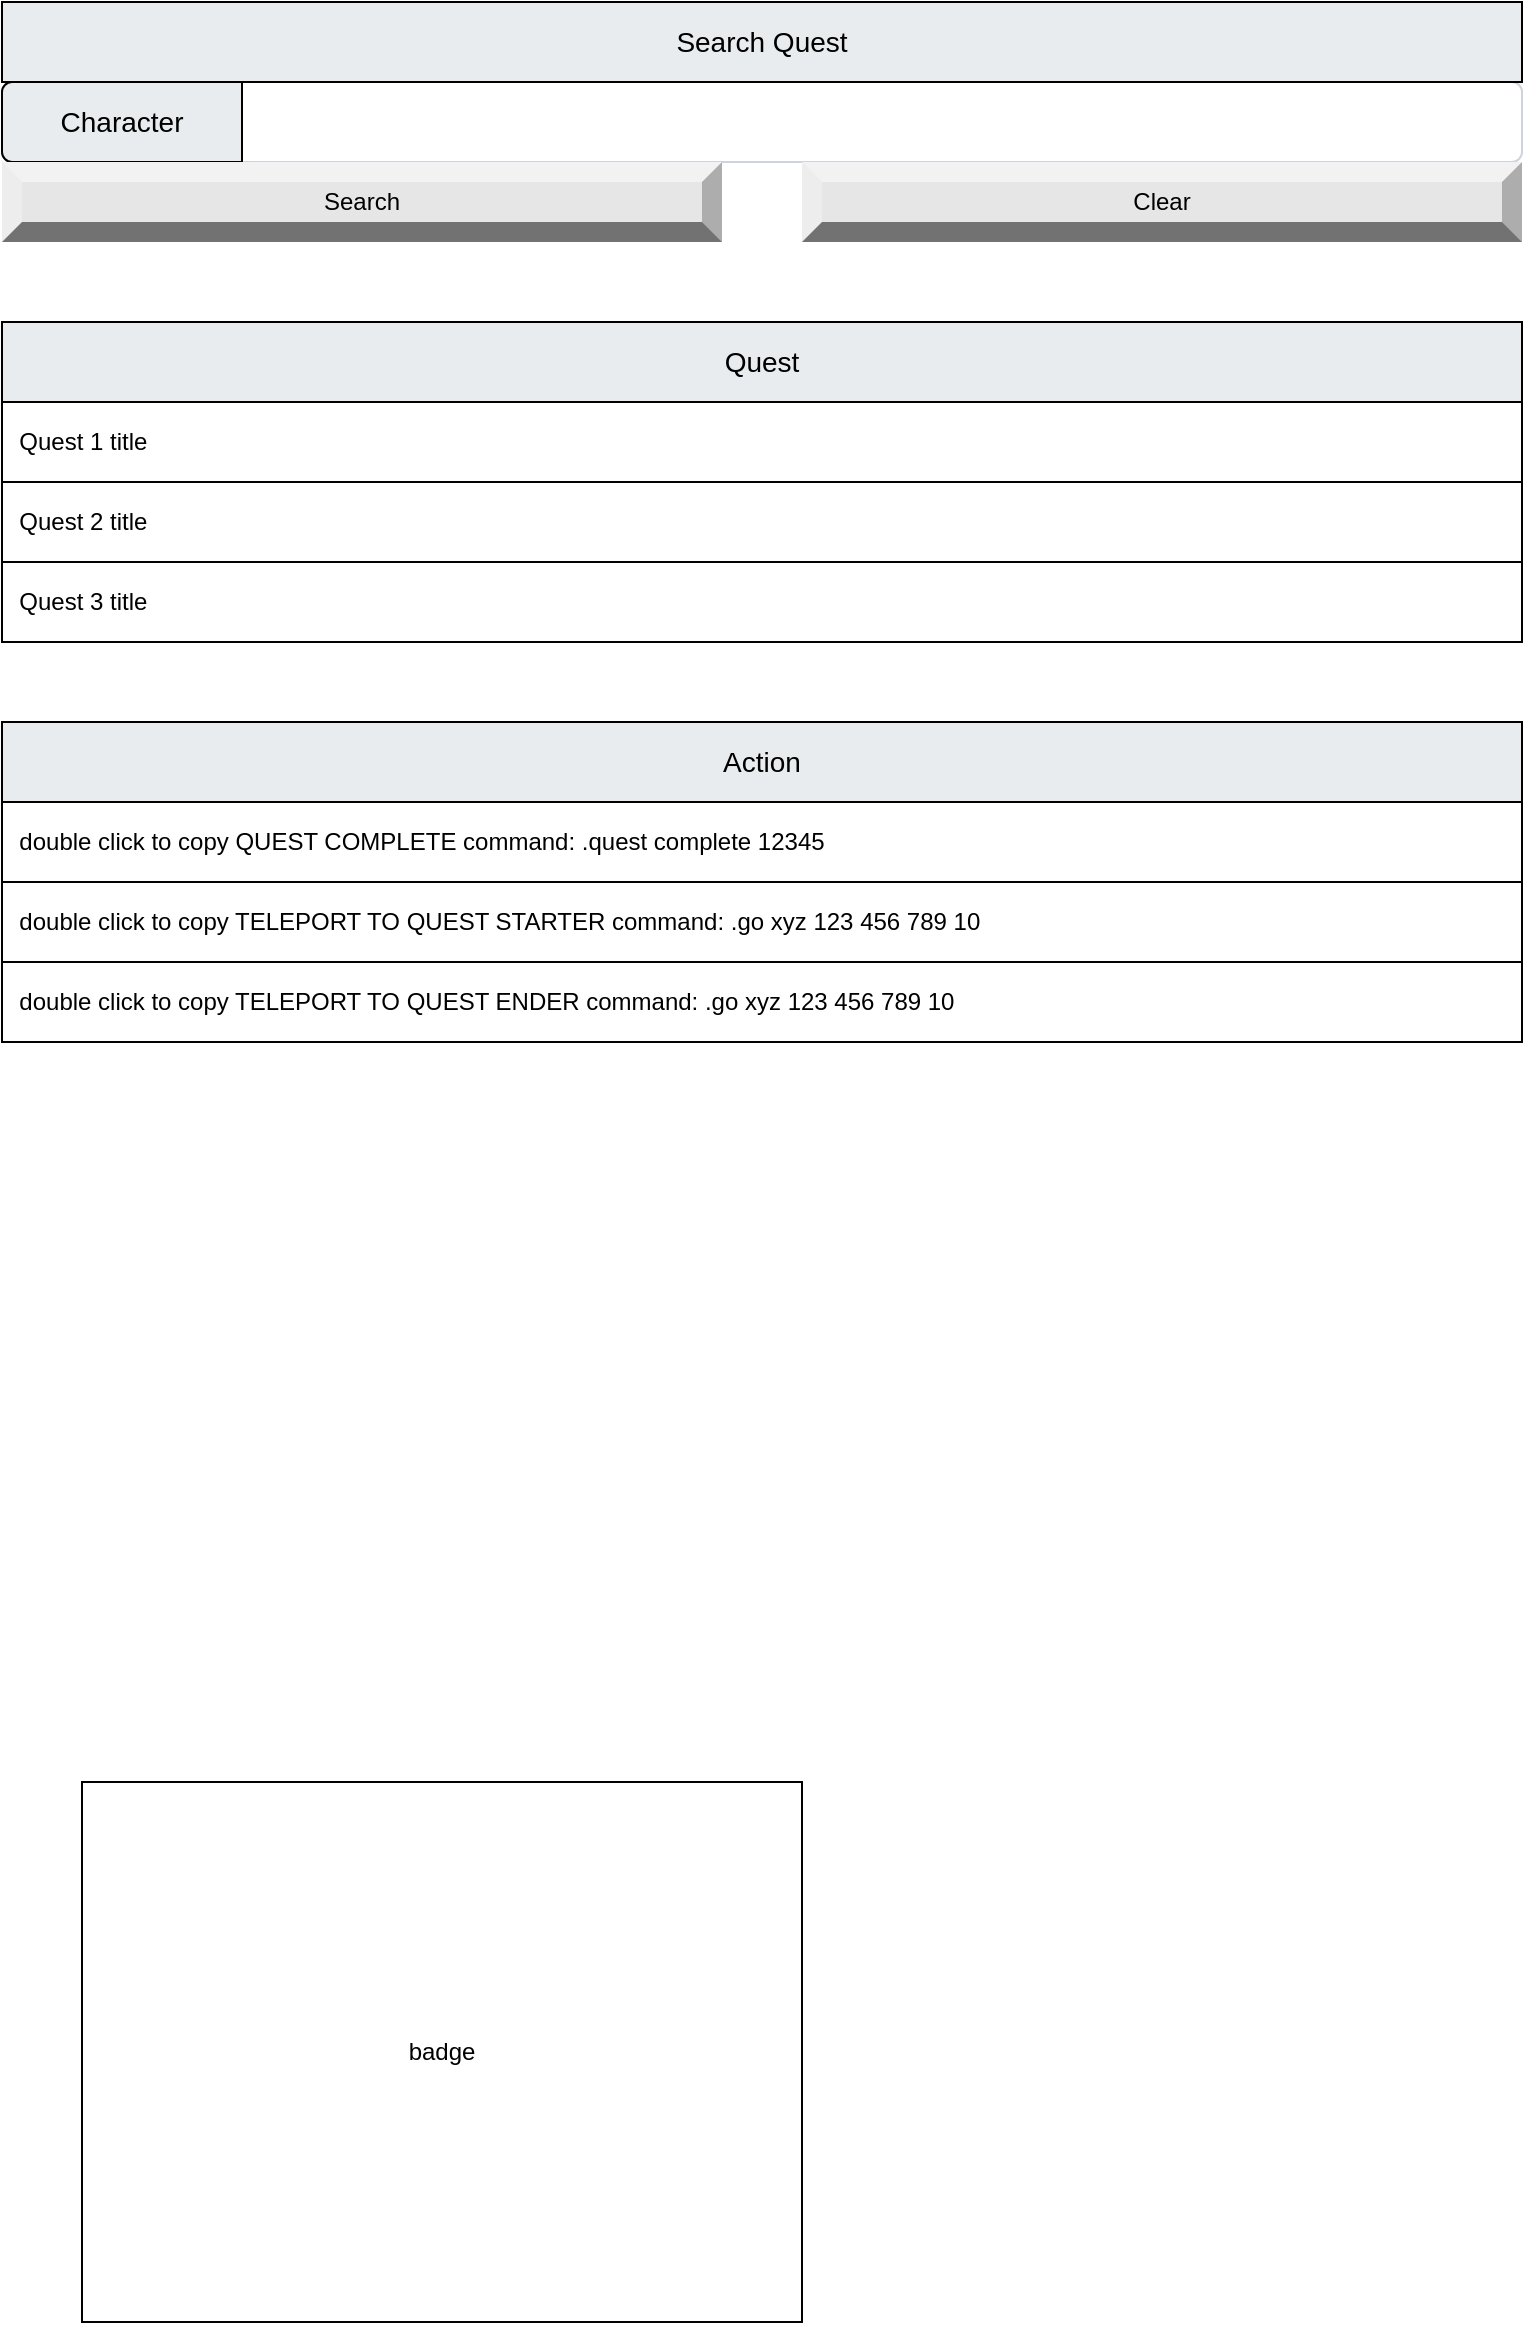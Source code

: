 <mxfile version="21.2.8" type="device" pages="2">
  <diagram name="Quest Completer" id="mpdiWM3FPVz6ptvhwHt7">
    <mxGraphModel dx="1172" dy="864" grid="1" gridSize="10" guides="1" tooltips="1" connect="1" arrows="1" fold="1" page="1" pageScale="1" pageWidth="850" pageHeight="1100" math="0" shadow="0">
      <root>
        <mxCell id="0" />
        <mxCell id="1" parent="0" />
        <mxCell id="0N-8eQY93uIyo1IM2wPp-1" value="badge" style="rounded=0;whiteSpace=wrap;html=1;" vertex="1" parent="1">
          <mxGeometry x="80" y="1010" width="360" height="270" as="geometry" />
        </mxCell>
        <mxCell id="0N-8eQY93uIyo1IM2wPp-12" value="" style="html=1;shadow=0;dashed=0;shape=mxgraph.bootstrap.rrect;rSize=5;strokeColor=#CED4DA;html=1;whiteSpace=wrap;fillColor=#FFFFFF;fontColor=#7D868C;align=left;spacing=15;spacingLeft=40;fontSize=14;" vertex="1" parent="1">
          <mxGeometry x="40" y="160" width="760" height="40" as="geometry" />
        </mxCell>
        <mxCell id="0N-8eQY93uIyo1IM2wPp-13" value="Character" style="html=1;shadow=0;dashed=0;shape=mxgraph.bootstrap.leftButton;strokeColor=inherit;gradientColor=inherit;fontColor=inherit;fillColor=#E9ECEF;rSize=5;perimeter=none;whiteSpace=wrap;resizeHeight=1;fontSize=14;" vertex="1" parent="1">
          <mxGeometry x="40" y="160" width="120" height="40" as="geometry" />
        </mxCell>
        <mxCell id="0N-8eQY93uIyo1IM2wPp-22" value="&amp;nbsp; Quest 1 title" style="rounded=0;whiteSpace=wrap;html=1;align=left;" vertex="1" parent="1">
          <mxGeometry x="40" y="320" width="760" height="40" as="geometry" />
        </mxCell>
        <mxCell id="0N-8eQY93uIyo1IM2wPp-23" value="Quest" style="rounded=0;whiteSpace=wrap;html=1;fontSize=14;fillColor=#E9ECEF;strokeColor=inherit;fontColor=inherit;shadow=0;dashed=0;gradientColor=inherit;" vertex="1" parent="1">
          <mxGeometry x="40" y="280" width="760" height="40" as="geometry" />
        </mxCell>
        <mxCell id="0N-8eQY93uIyo1IM2wPp-32" value="Search Quest" style="rounded=0;whiteSpace=wrap;html=1;fontSize=14;fillColor=#E9ECEF;strokeColor=inherit;fontColor=inherit;shadow=0;dashed=0;gradientColor=inherit;" vertex="1" parent="1">
          <mxGeometry x="40" y="120" width="760" height="40" as="geometry" />
        </mxCell>
        <mxCell id="0N-8eQY93uIyo1IM2wPp-34" value="Search" style="labelPosition=center;verticalLabelPosition=middle;align=center;html=1;shape=mxgraph.basic.shaded_button;dx=10;fillColor=#E6E6E6;strokeColor=none;whiteSpace=wrap;" vertex="1" parent="1">
          <mxGeometry x="40" y="200" width="360" height="40" as="geometry" />
        </mxCell>
        <mxCell id="0N-8eQY93uIyo1IM2wPp-35" value="Clear" style="labelPosition=center;verticalLabelPosition=middle;align=center;html=1;shape=mxgraph.basic.shaded_button;dx=10;fillColor=#E6E6E6;strokeColor=none;whiteSpace=wrap;" vertex="1" parent="1">
          <mxGeometry x="440" y="200" width="360" height="40" as="geometry" />
        </mxCell>
        <mxCell id="0N-8eQY93uIyo1IM2wPp-36" style="edgeStyle=orthogonalEdgeStyle;rounded=0;orthogonalLoop=1;jettySize=auto;html=1;exitX=0.25;exitY=1;exitDx=0;exitDy=0;entryX=0.5;entryY=0.75;entryDx=0;entryDy=0;entryPerimeter=0;" edge="1" parent="1">
          <mxGeometry relative="1" as="geometry">
            <mxPoint x="50" y="440" as="sourcePoint" />
            <mxPoint x="60" y="430" as="targetPoint" />
          </mxGeometry>
        </mxCell>
        <mxCell id="0N-8eQY93uIyo1IM2wPp-37" value="&amp;nbsp; Quest 2 title" style="rounded=0;whiteSpace=wrap;html=1;align=left;" vertex="1" parent="1">
          <mxGeometry x="40" y="360" width="760" height="40" as="geometry" />
        </mxCell>
        <mxCell id="0N-8eQY93uIyo1IM2wPp-39" value="&amp;nbsp; Quest 3 title" style="rounded=0;whiteSpace=wrap;html=1;align=left;" vertex="1" parent="1">
          <mxGeometry x="40" y="400" width="760" height="40" as="geometry" />
        </mxCell>
        <mxCell id="0N-8eQY93uIyo1IM2wPp-40" value="&amp;nbsp; double click to copy QUEST COMPLETE command: .quest complete 12345" style="rounded=0;whiteSpace=wrap;html=1;align=left;" vertex="1" parent="1">
          <mxGeometry x="40" y="520" width="760" height="40" as="geometry" />
        </mxCell>
        <mxCell id="0N-8eQY93uIyo1IM2wPp-41" value="Action" style="rounded=0;whiteSpace=wrap;html=1;fontSize=14;fillColor=#E9ECEF;strokeColor=inherit;fontColor=inherit;shadow=0;dashed=0;gradientColor=inherit;" vertex="1" parent="1">
          <mxGeometry x="40" y="480" width="760" height="40" as="geometry" />
        </mxCell>
        <mxCell id="0N-8eQY93uIyo1IM2wPp-42" style="edgeStyle=orthogonalEdgeStyle;rounded=0;orthogonalLoop=1;jettySize=auto;html=1;exitX=0.25;exitY=1;exitDx=0;exitDy=0;entryX=0.5;entryY=0.75;entryDx=0;entryDy=0;entryPerimeter=0;" edge="1" parent="1">
          <mxGeometry relative="1" as="geometry">
            <mxPoint x="50" y="640" as="sourcePoint" />
            <mxPoint x="60" y="630" as="targetPoint" />
          </mxGeometry>
        </mxCell>
        <mxCell id="0N-8eQY93uIyo1IM2wPp-43" value="&amp;nbsp; double click to copy TELEPORT TO QUEST STARTER command: .go xyz 123 456 789 10" style="rounded=0;whiteSpace=wrap;html=1;align=left;" vertex="1" parent="1">
          <mxGeometry x="40" y="560" width="760" height="40" as="geometry" />
        </mxCell>
        <mxCell id="0N-8eQY93uIyo1IM2wPp-44" value="&amp;nbsp; double click to copy TELEPORT TO QUEST ENDER command: .go xyz 123 456 789 10" style="rounded=0;whiteSpace=wrap;html=1;align=left;" vertex="1" parent="1">
          <mxGeometry x="40" y="600" width="760" height="40" as="geometry" />
        </mxCell>
      </root>
    </mxGraphModel>
  </diagram>
  <diagram id="1G0hi-2lY_XPb7gJYxSs" name="Settings">
    <mxGraphModel dx="1172" dy="864" grid="1" gridSize="10" guides="1" tooltips="1" connect="1" arrows="1" fold="1" page="1" pageScale="1" pageWidth="850" pageHeight="1100" math="0" shadow="0">
      <root>
        <mxCell id="0" />
        <mxCell id="1" parent="0" />
        <mxCell id="YVjmOfpygNd_FIvT-FHI-14" value="sbx-blue" style="html=1;shadow=0;dashed=0;shape=mxgraph.bootstrap.rrect;rSize=5;strokeColor=#CED4DA;html=1;whiteSpace=wrap;fillColor=#FFFFFF;fontColor=#7D868C;align=left;spacing=15;spacingLeft=40;fontSize=14;" vertex="1" parent="1">
          <mxGeometry x="160" y="200" width="640" height="40" as="geometry" />
        </mxCell>
        <mxCell id="YVjmOfpygNd_FIvT-FHI-16" value="your_aws_profile&amp;nbsp;" style="html=1;shadow=0;dashed=0;shape=mxgraph.bootstrap.rrect;rSize=5;strokeColor=#CED4DA;html=1;whiteSpace=wrap;fillColor=#FFFFFF;fontColor=#7D868C;align=left;spacing=15;spacingLeft=40;fontSize=14;" vertex="1" parent="1">
          <mxGeometry x="160" y="160" width="640" height="40" as="geometry" />
        </mxCell>
        <mxCell id="YVjmOfpygNd_FIvT-FHI-2" value="aws_profile" style="html=1;shadow=0;dashed=0;shape=mxgraph.bootstrap.leftButton;strokeColor=inherit;gradientColor=inherit;fontColor=inherit;fillColor=#E9ECEF;rSize=5;perimeter=none;whiteSpace=wrap;resizeHeight=1;fontSize=14;" vertex="1" parent="1">
          <mxGeometry x="40" y="160" width="120" height="40" as="geometry" />
        </mxCell>
        <mxCell id="YVjmOfpygNd_FIvT-FHI-4" value="Apply" style="labelPosition=center;verticalLabelPosition=middle;align=center;html=1;shape=mxgraph.basic.shaded_button;dx=10;fillColor=#E6E6E6;strokeColor=none;whiteSpace=wrap;" vertex="1" parent="1">
          <mxGeometry x="440" y="400" width="360" height="40" as="geometry" />
        </mxCell>
        <mxCell id="YVjmOfpygNd_FIvT-FHI-5" value="Load" style="labelPosition=center;verticalLabelPosition=middle;align=center;html=1;shape=mxgraph.basic.shaded_button;dx=10;fillColor=#E6E6E6;strokeColor=none;whiteSpace=wrap;" vertex="1" parent="1">
          <mxGeometry x="40" y="400" width="360" height="40" as="geometry" />
        </mxCell>
        <mxCell id="YVjmOfpygNd_FIvT-FHI-11" value="server_id" style="html=1;shadow=0;dashed=0;shape=mxgraph.bootstrap.leftButton;strokeColor=inherit;gradientColor=inherit;fontColor=inherit;fillColor=#E9ECEF;rSize=5;perimeter=none;whiteSpace=wrap;resizeHeight=1;fontSize=14;" vertex="1" parent="1">
          <mxGeometry x="40" y="200" width="120" height="40" as="geometry" />
        </mxCell>
        <mxCell id="YVjmOfpygNd_FIvT-FHI-12" value="&lt;span style=&quot;font-weight: normal;&quot;&gt;zhTW&lt;/span&gt;" style="html=1;shadow=0;dashed=0;shape=mxgraph.bootstrap.rrect;rSize=5;strokeColor=#CED4DA;html=1;whiteSpace=wrap;fillColor=#FFFFFF;fontColor=#7D868C;align=left;spacing=15;spacingLeft=40;fontSize=14;fontStyle=1" vertex="1" parent="1">
          <mxGeometry x="160" y="240" width="640" height="40" as="geometry" />
        </mxCell>
        <mxCell id="YVjmOfpygNd_FIvT-FHI-13" value="locale" style="html=1;shadow=0;dashed=0;shape=mxgraph.bootstrap.leftButton;strokeColor=inherit;gradientColor=inherit;fontColor=inherit;fillColor=#E9ECEF;rSize=5;perimeter=none;whiteSpace=wrap;resizeHeight=1;fontSize=14;" vertex="1" parent="1">
          <mxGeometry x="40" y="240" width="120" height="40" as="geometry" />
        </mxCell>
      </root>
    </mxGraphModel>
  </diagram>
</mxfile>
